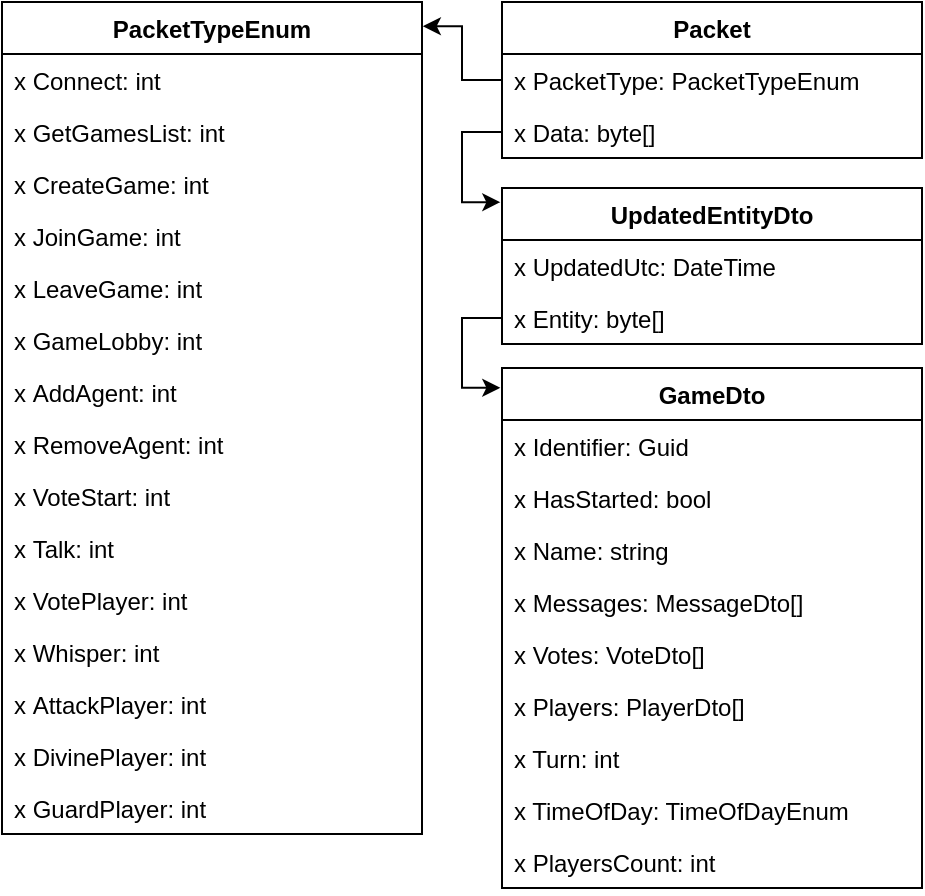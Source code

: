 <mxfile version="14.1.8" type="device"><diagram id="z5sGHDfuo0xy0a_CgYzr" name="Page-1"><mxGraphModel dx="749" dy="639" grid="1" gridSize="10" guides="1" tooltips="1" connect="1" arrows="1" fold="1" page="1" pageScale="1" pageWidth="827" pageHeight="1169" math="0" shadow="0"><root><mxCell id="0"/><mxCell id="1" parent="0"/><mxCell id="qrhZTufaoXueHjO_pKy1-49" style="edgeStyle=orthogonalEdgeStyle;rounded=0;orthogonalLoop=1;jettySize=auto;html=1;entryX=1.002;entryY=0.029;entryDx=0;entryDy=0;entryPerimeter=0;" parent="1" source="qrhZTufaoXueHjO_pKy1-1" target="qrhZTufaoXueHjO_pKy1-7" edge="1"><mxGeometry relative="1" as="geometry"/></mxCell><mxCell id="qrhZTufaoXueHjO_pKy1-1" value="Packet" style="swimlane;fontStyle=1;align=center;verticalAlign=top;childLayout=stackLayout;horizontal=1;startSize=26;horizontalStack=0;resizeParent=1;resizeParentMax=0;resizeLast=0;collapsible=1;marginBottom=0;" parent="1" vertex="1"><mxGeometry x="460" y="377" width="210" height="78" as="geometry"/></mxCell><mxCell id="qrhZTufaoXueHjO_pKy1-2" value="x PacketType: PacketTypeEnum&#10;" style="text;strokeColor=none;fillColor=none;align=left;verticalAlign=top;spacingLeft=4;spacingRight=4;overflow=hidden;rotatable=0;points=[[0,0.5],[1,0.5]];portConstraint=eastwest;" parent="qrhZTufaoXueHjO_pKy1-1" vertex="1"><mxGeometry y="26" width="210" height="26" as="geometry"/></mxCell><mxCell id="qrhZTufaoXueHjO_pKy1-6" value="x Data: byte[]&#10;" style="text;strokeColor=none;fillColor=none;align=left;verticalAlign=top;spacingLeft=4;spacingRight=4;overflow=hidden;rotatable=0;points=[[0,0.5],[1,0.5]];portConstraint=eastwest;" parent="qrhZTufaoXueHjO_pKy1-1" vertex="1"><mxGeometry y="52" width="210" height="26" as="geometry"/></mxCell><mxCell id="qrhZTufaoXueHjO_pKy1-7" value="PacketTypeEnum" style="swimlane;fontStyle=1;align=center;verticalAlign=top;childLayout=stackLayout;horizontal=1;startSize=26;horizontalStack=0;resizeParent=1;resizeParentMax=0;resizeLast=0;collapsible=1;marginBottom=0;" parent="1" vertex="1"><mxGeometry x="210" y="377" width="210" height="416" as="geometry"/></mxCell><mxCell id="qrhZTufaoXueHjO_pKy1-10" value="x Connect: int&#10;" style="text;strokeColor=none;fillColor=none;align=left;verticalAlign=top;spacingLeft=4;spacingRight=4;overflow=hidden;rotatable=0;points=[[0,0.5],[1,0.5]];portConstraint=eastwest;" parent="qrhZTufaoXueHjO_pKy1-7" vertex="1"><mxGeometry y="26" width="210" height="26" as="geometry"/></mxCell><mxCell id="qrhZTufaoXueHjO_pKy1-13" value="x GetGamesList: int&#10;" style="text;strokeColor=none;fillColor=none;align=left;verticalAlign=top;spacingLeft=4;spacingRight=4;overflow=hidden;rotatable=0;points=[[0,0.5],[1,0.5]];portConstraint=eastwest;" parent="qrhZTufaoXueHjO_pKy1-7" vertex="1"><mxGeometry y="52" width="210" height="26" as="geometry"/></mxCell><mxCell id="qrhZTufaoXueHjO_pKy1-16" value="x CreateGame: int&#10;" style="text;strokeColor=none;fillColor=none;align=left;verticalAlign=top;spacingLeft=4;spacingRight=4;overflow=hidden;rotatable=0;points=[[0,0.5],[1,0.5]];portConstraint=eastwest;" parent="qrhZTufaoXueHjO_pKy1-7" vertex="1"><mxGeometry y="78" width="210" height="26" as="geometry"/></mxCell><mxCell id="qrhZTufaoXueHjO_pKy1-15" value="x JoinGame: int&#10;" style="text;strokeColor=none;fillColor=none;align=left;verticalAlign=top;spacingLeft=4;spacingRight=4;overflow=hidden;rotatable=0;points=[[0,0.5],[1,0.5]];portConstraint=eastwest;" parent="qrhZTufaoXueHjO_pKy1-7" vertex="1"><mxGeometry y="104" width="210" height="26" as="geometry"/></mxCell><mxCell id="qrhZTufaoXueHjO_pKy1-14" value="x LeaveGame: int&#10;" style="text;strokeColor=none;fillColor=none;align=left;verticalAlign=top;spacingLeft=4;spacingRight=4;overflow=hidden;rotatable=0;points=[[0,0.5],[1,0.5]];portConstraint=eastwest;" parent="qrhZTufaoXueHjO_pKy1-7" vertex="1"><mxGeometry y="130" width="210" height="26" as="geometry"/></mxCell><mxCell id="qrhZTufaoXueHjO_pKy1-12" value="x GameLobby: int&#10;" style="text;strokeColor=none;fillColor=none;align=left;verticalAlign=top;spacingLeft=4;spacingRight=4;overflow=hidden;rotatable=0;points=[[0,0.5],[1,0.5]];portConstraint=eastwest;" parent="qrhZTufaoXueHjO_pKy1-7" vertex="1"><mxGeometry y="156" width="210" height="26" as="geometry"/></mxCell><mxCell id="qrhZTufaoXueHjO_pKy1-11" value="x AddAgent: int&#10;" style="text;strokeColor=none;fillColor=none;align=left;verticalAlign=top;spacingLeft=4;spacingRight=4;overflow=hidden;rotatable=0;points=[[0,0.5],[1,0.5]];portConstraint=eastwest;" parent="qrhZTufaoXueHjO_pKy1-7" vertex="1"><mxGeometry y="182" width="210" height="26" as="geometry"/></mxCell><mxCell id="qrhZTufaoXueHjO_pKy1-8" value="x RemoveAgent: int&#10;" style="text;strokeColor=none;fillColor=none;align=left;verticalAlign=top;spacingLeft=4;spacingRight=4;overflow=hidden;rotatable=0;points=[[0,0.5],[1,0.5]];portConstraint=eastwest;" parent="qrhZTufaoXueHjO_pKy1-7" vertex="1"><mxGeometry y="208" width="210" height="26" as="geometry"/></mxCell><mxCell id="qrhZTufaoXueHjO_pKy1-27" value="x VoteStart: int&#10;" style="text;strokeColor=none;fillColor=none;align=left;verticalAlign=top;spacingLeft=4;spacingRight=4;overflow=hidden;rotatable=0;points=[[0,0.5],[1,0.5]];portConstraint=eastwest;" parent="qrhZTufaoXueHjO_pKy1-7" vertex="1"><mxGeometry y="234" width="210" height="26" as="geometry"/></mxCell><mxCell id="qrhZTufaoXueHjO_pKy1-28" value="x Talk: int&#10;" style="text;strokeColor=none;fillColor=none;align=left;verticalAlign=top;spacingLeft=4;spacingRight=4;overflow=hidden;rotatable=0;points=[[0,0.5],[1,0.5]];portConstraint=eastwest;" parent="qrhZTufaoXueHjO_pKy1-7" vertex="1"><mxGeometry y="260" width="210" height="26" as="geometry"/></mxCell><mxCell id="qrhZTufaoXueHjO_pKy1-31" value="x VotePlayer: int&#10;" style="text;strokeColor=none;fillColor=none;align=left;verticalAlign=top;spacingLeft=4;spacingRight=4;overflow=hidden;rotatable=0;points=[[0,0.5],[1,0.5]];portConstraint=eastwest;" parent="qrhZTufaoXueHjO_pKy1-7" vertex="1"><mxGeometry y="286" width="210" height="26" as="geometry"/></mxCell><mxCell id="qrhZTufaoXueHjO_pKy1-30" value="x Whisper: int&#10;" style="text;strokeColor=none;fillColor=none;align=left;verticalAlign=top;spacingLeft=4;spacingRight=4;overflow=hidden;rotatable=0;points=[[0,0.5],[1,0.5]];portConstraint=eastwest;" parent="qrhZTufaoXueHjO_pKy1-7" vertex="1"><mxGeometry y="312" width="210" height="26" as="geometry"/></mxCell><mxCell id="qrhZTufaoXueHjO_pKy1-29" value="x AttackPlayer: int&#10;" style="text;strokeColor=none;fillColor=none;align=left;verticalAlign=top;spacingLeft=4;spacingRight=4;overflow=hidden;rotatable=0;points=[[0,0.5],[1,0.5]];portConstraint=eastwest;" parent="qrhZTufaoXueHjO_pKy1-7" vertex="1"><mxGeometry y="338" width="210" height="26" as="geometry"/></mxCell><mxCell id="qrhZTufaoXueHjO_pKy1-32" value="x DivinePlayer: int&#10;" style="text;strokeColor=none;fillColor=none;align=left;verticalAlign=top;spacingLeft=4;spacingRight=4;overflow=hidden;rotatable=0;points=[[0,0.5],[1,0.5]];portConstraint=eastwest;" parent="qrhZTufaoXueHjO_pKy1-7" vertex="1"><mxGeometry y="364" width="210" height="26" as="geometry"/></mxCell><mxCell id="qrhZTufaoXueHjO_pKy1-33" value="x GuardPlayer: int&#10;" style="text;strokeColor=none;fillColor=none;align=left;verticalAlign=top;spacingLeft=4;spacingRight=4;overflow=hidden;rotatable=0;points=[[0,0.5],[1,0.5]];portConstraint=eastwest;" parent="qrhZTufaoXueHjO_pKy1-7" vertex="1"><mxGeometry y="390" width="210" height="26" as="geometry"/></mxCell><mxCell id="qrhZTufaoXueHjO_pKy1-37" value="GameDto" style="swimlane;fontStyle=1;align=center;verticalAlign=top;childLayout=stackLayout;horizontal=1;startSize=26;horizontalStack=0;resizeParent=1;resizeParentMax=0;resizeLast=0;collapsible=1;marginBottom=0;" parent="1" vertex="1"><mxGeometry x="460" y="560" width="210" height="260" as="geometry"/></mxCell><mxCell id="qrhZTufaoXueHjO_pKy1-38" value="x Identifier: Guid" style="text;strokeColor=none;fillColor=none;align=left;verticalAlign=top;spacingLeft=4;spacingRight=4;overflow=hidden;rotatable=0;points=[[0,0.5],[1,0.5]];portConstraint=eastwest;" parent="qrhZTufaoXueHjO_pKy1-37" vertex="1"><mxGeometry y="26" width="210" height="26" as="geometry"/></mxCell><mxCell id="qrhZTufaoXueHjO_pKy1-39" value="x HasStarted: bool" style="text;strokeColor=none;fillColor=none;align=left;verticalAlign=top;spacingLeft=4;spacingRight=4;overflow=hidden;rotatable=0;points=[[0,0.5],[1,0.5]];portConstraint=eastwest;" parent="qrhZTufaoXueHjO_pKy1-37" vertex="1"><mxGeometry y="52" width="210" height="26" as="geometry"/></mxCell><mxCell id="qrhZTufaoXueHjO_pKy1-40" value="x Name: string" style="text;strokeColor=none;fillColor=none;align=left;verticalAlign=top;spacingLeft=4;spacingRight=4;overflow=hidden;rotatable=0;points=[[0,0.5],[1,0.5]];portConstraint=eastwest;" parent="qrhZTufaoXueHjO_pKy1-37" vertex="1"><mxGeometry y="78" width="210" height="26" as="geometry"/></mxCell><mxCell id="qrhZTufaoXueHjO_pKy1-41" value="x Messages: MessageDto[]" style="text;strokeColor=none;fillColor=none;align=left;verticalAlign=top;spacingLeft=4;spacingRight=4;overflow=hidden;rotatable=0;points=[[0,0.5],[1,0.5]];portConstraint=eastwest;" parent="qrhZTufaoXueHjO_pKy1-37" vertex="1"><mxGeometry y="104" width="210" height="26" as="geometry"/></mxCell><mxCell id="qrhZTufaoXueHjO_pKy1-42" value="x Votes: VoteDto[]" style="text;strokeColor=none;fillColor=none;align=left;verticalAlign=top;spacingLeft=4;spacingRight=4;overflow=hidden;rotatable=0;points=[[0,0.5],[1,0.5]];portConstraint=eastwest;" parent="qrhZTufaoXueHjO_pKy1-37" vertex="1"><mxGeometry y="130" width="210" height="26" as="geometry"/></mxCell><mxCell id="qrhZTufaoXueHjO_pKy1-43" value="x Players: PlayerDto[]" style="text;strokeColor=none;fillColor=none;align=left;verticalAlign=top;spacingLeft=4;spacingRight=4;overflow=hidden;rotatable=0;points=[[0,0.5],[1,0.5]];portConstraint=eastwest;" parent="qrhZTufaoXueHjO_pKy1-37" vertex="1"><mxGeometry y="156" width="210" height="26" as="geometry"/></mxCell><mxCell id="qrhZTufaoXueHjO_pKy1-44" value="x Turn: int" style="text;strokeColor=none;fillColor=none;align=left;verticalAlign=top;spacingLeft=4;spacingRight=4;overflow=hidden;rotatable=0;points=[[0,0.5],[1,0.5]];portConstraint=eastwest;" parent="qrhZTufaoXueHjO_pKy1-37" vertex="1"><mxGeometry y="182" width="210" height="26" as="geometry"/></mxCell><mxCell id="qrhZTufaoXueHjO_pKy1-46" value="x TimeOfDay: TimeOfDayEnum" style="text;strokeColor=none;fillColor=none;align=left;verticalAlign=top;spacingLeft=4;spacingRight=4;overflow=hidden;rotatable=0;points=[[0,0.5],[1,0.5]];portConstraint=eastwest;" parent="qrhZTufaoXueHjO_pKy1-37" vertex="1"><mxGeometry y="208" width="210" height="26" as="geometry"/></mxCell><mxCell id="qrhZTufaoXueHjO_pKy1-45" value="x PlayersCount: int" style="text;strokeColor=none;fillColor=none;align=left;verticalAlign=top;spacingLeft=4;spacingRight=4;overflow=hidden;rotatable=0;points=[[0,0.5],[1,0.5]];portConstraint=eastwest;" parent="qrhZTufaoXueHjO_pKy1-37" vertex="1"><mxGeometry y="234" width="210" height="26" as="geometry"/></mxCell><mxCell id="bzXriorOk3SfxaCqDh_p-1" value="UpdatedEntityDto" style="swimlane;fontStyle=1;align=center;verticalAlign=top;childLayout=stackLayout;horizontal=1;startSize=26;horizontalStack=0;resizeParent=1;resizeParentMax=0;resizeLast=0;collapsible=1;marginBottom=0;" vertex="1" parent="1"><mxGeometry x="460" y="470" width="210" height="78" as="geometry"/></mxCell><mxCell id="bzXriorOk3SfxaCqDh_p-2" value="x UpdatedUtc: DateTime" style="text;strokeColor=none;fillColor=none;align=left;verticalAlign=top;spacingLeft=4;spacingRight=4;overflow=hidden;rotatable=0;points=[[0,0.5],[1,0.5]];portConstraint=eastwest;" vertex="1" parent="bzXriorOk3SfxaCqDh_p-1"><mxGeometry y="26" width="210" height="26" as="geometry"/></mxCell><mxCell id="bzXriorOk3SfxaCqDh_p-3" value="x Entity: byte[]&#10;" style="text;strokeColor=none;fillColor=none;align=left;verticalAlign=top;spacingLeft=4;spacingRight=4;overflow=hidden;rotatable=0;points=[[0,0.5],[1,0.5]];portConstraint=eastwest;" vertex="1" parent="bzXriorOk3SfxaCqDh_p-1"><mxGeometry y="52" width="210" height="26" as="geometry"/></mxCell><mxCell id="bzXriorOk3SfxaCqDh_p-4" style="edgeStyle=orthogonalEdgeStyle;rounded=0;orthogonalLoop=1;jettySize=auto;html=1;entryX=-0.004;entryY=0.091;entryDx=0;entryDy=0;entryPerimeter=0;" edge="1" parent="1" source="qrhZTufaoXueHjO_pKy1-6" target="bzXriorOk3SfxaCqDh_p-1"><mxGeometry relative="1" as="geometry"/></mxCell><mxCell id="bzXriorOk3SfxaCqDh_p-7" style="edgeStyle=orthogonalEdgeStyle;rounded=0;orthogonalLoop=1;jettySize=auto;html=1;entryX=-0.004;entryY=0.038;entryDx=0;entryDy=0;entryPerimeter=0;" edge="1" parent="1" source="bzXriorOk3SfxaCqDh_p-3" target="qrhZTufaoXueHjO_pKy1-37"><mxGeometry relative="1" as="geometry"/></mxCell></root></mxGraphModel></diagram></mxfile>